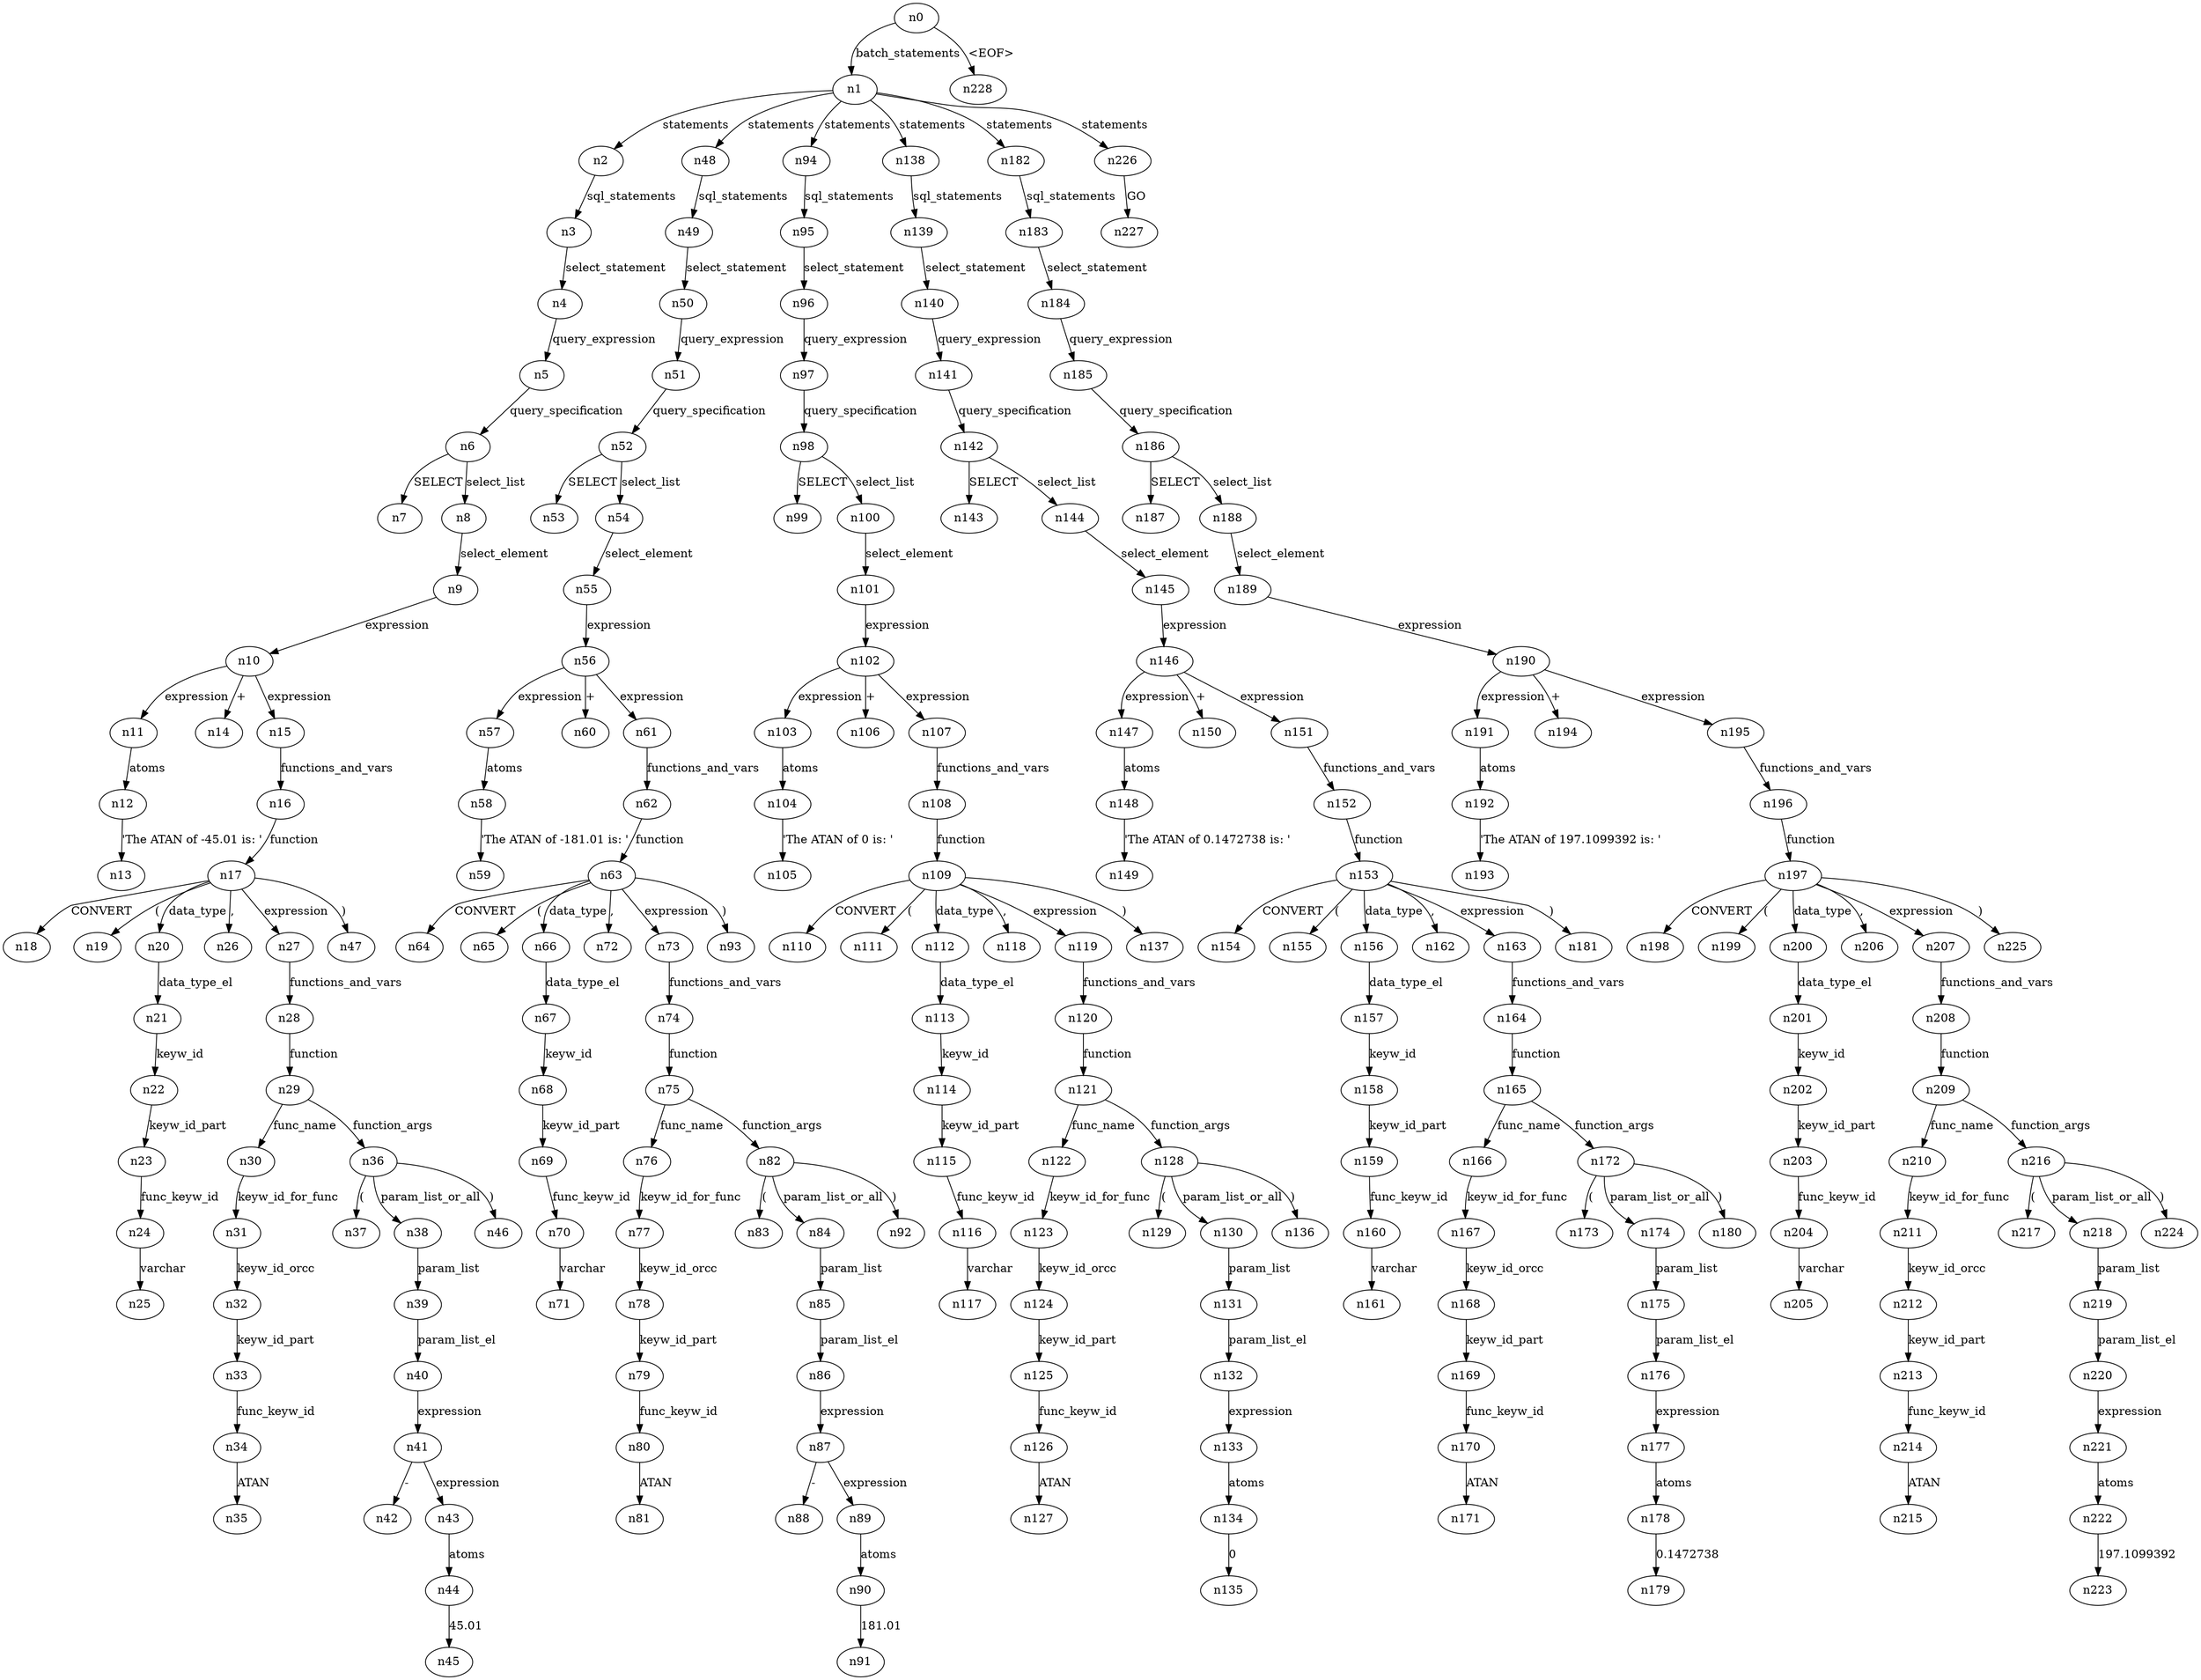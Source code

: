 digraph ParseTree {
  n0 -> n1 [label="batch_statements"];
  n1 -> n2 [label="statements"];
  n2 -> n3 [label="sql_statements"];
  n3 -> n4 [label="select_statement"];
  n4 -> n5 [label="query_expression"];
  n5 -> n6 [label="query_specification"];
  n6 -> n7 [label="SELECT"];
  n6 -> n8 [label="select_list"];
  n8 -> n9 [label="select_element"];
  n9 -> n10 [label="expression"];
  n10 -> n11 [label="expression"];
  n11 -> n12 [label="atoms"];
  n12 -> n13 [label="'The ATAN of -45.01 is: '"];
  n10 -> n14 [label="+"];
  n10 -> n15 [label="expression"];
  n15 -> n16 [label="functions_and_vars"];
  n16 -> n17 [label="function"];
  n17 -> n18 [label="CONVERT"];
  n17 -> n19 [label="("];
  n17 -> n20 [label="data_type"];
  n20 -> n21 [label="data_type_el"];
  n21 -> n22 [label="keyw_id"];
  n22 -> n23 [label="keyw_id_part"];
  n23 -> n24 [label="func_keyw_id"];
  n24 -> n25 [label="varchar"];
  n17 -> n26 [label=","];
  n17 -> n27 [label="expression"];
  n27 -> n28 [label="functions_and_vars"];
  n28 -> n29 [label="function"];
  n29 -> n30 [label="func_name"];
  n30 -> n31 [label="keyw_id_for_func"];
  n31 -> n32 [label="keyw_id_orcc"];
  n32 -> n33 [label="keyw_id_part"];
  n33 -> n34 [label="func_keyw_id"];
  n34 -> n35 [label="ATAN"];
  n29 -> n36 [label="function_args"];
  n36 -> n37 [label="("];
  n36 -> n38 [label="param_list_or_all"];
  n38 -> n39 [label="param_list"];
  n39 -> n40 [label="param_list_el"];
  n40 -> n41 [label="expression"];
  n41 -> n42 [label="-"];
  n41 -> n43 [label="expression"];
  n43 -> n44 [label="atoms"];
  n44 -> n45 [label="45.01"];
  n36 -> n46 [label=")"];
  n17 -> n47 [label=")"];
  n1 -> n48 [label="statements"];
  n48 -> n49 [label="sql_statements"];
  n49 -> n50 [label="select_statement"];
  n50 -> n51 [label="query_expression"];
  n51 -> n52 [label="query_specification"];
  n52 -> n53 [label="SELECT"];
  n52 -> n54 [label="select_list"];
  n54 -> n55 [label="select_element"];
  n55 -> n56 [label="expression"];
  n56 -> n57 [label="expression"];
  n57 -> n58 [label="atoms"];
  n58 -> n59 [label="'The ATAN of -181.01 is: '"];
  n56 -> n60 [label="+"];
  n56 -> n61 [label="expression"];
  n61 -> n62 [label="functions_and_vars"];
  n62 -> n63 [label="function"];
  n63 -> n64 [label="CONVERT"];
  n63 -> n65 [label="("];
  n63 -> n66 [label="data_type"];
  n66 -> n67 [label="data_type_el"];
  n67 -> n68 [label="keyw_id"];
  n68 -> n69 [label="keyw_id_part"];
  n69 -> n70 [label="func_keyw_id"];
  n70 -> n71 [label="varchar"];
  n63 -> n72 [label=","];
  n63 -> n73 [label="expression"];
  n73 -> n74 [label="functions_and_vars"];
  n74 -> n75 [label="function"];
  n75 -> n76 [label="func_name"];
  n76 -> n77 [label="keyw_id_for_func"];
  n77 -> n78 [label="keyw_id_orcc"];
  n78 -> n79 [label="keyw_id_part"];
  n79 -> n80 [label="func_keyw_id"];
  n80 -> n81 [label="ATAN"];
  n75 -> n82 [label="function_args"];
  n82 -> n83 [label="("];
  n82 -> n84 [label="param_list_or_all"];
  n84 -> n85 [label="param_list"];
  n85 -> n86 [label="param_list_el"];
  n86 -> n87 [label="expression"];
  n87 -> n88 [label="-"];
  n87 -> n89 [label="expression"];
  n89 -> n90 [label="atoms"];
  n90 -> n91 [label="181.01"];
  n82 -> n92 [label=")"];
  n63 -> n93 [label=")"];
  n1 -> n94 [label="statements"];
  n94 -> n95 [label="sql_statements"];
  n95 -> n96 [label="select_statement"];
  n96 -> n97 [label="query_expression"];
  n97 -> n98 [label="query_specification"];
  n98 -> n99 [label="SELECT"];
  n98 -> n100 [label="select_list"];
  n100 -> n101 [label="select_element"];
  n101 -> n102 [label="expression"];
  n102 -> n103 [label="expression"];
  n103 -> n104 [label="atoms"];
  n104 -> n105 [label="'The ATAN of 0 is: '"];
  n102 -> n106 [label="+"];
  n102 -> n107 [label="expression"];
  n107 -> n108 [label="functions_and_vars"];
  n108 -> n109 [label="function"];
  n109 -> n110 [label="CONVERT"];
  n109 -> n111 [label="("];
  n109 -> n112 [label="data_type"];
  n112 -> n113 [label="data_type_el"];
  n113 -> n114 [label="keyw_id"];
  n114 -> n115 [label="keyw_id_part"];
  n115 -> n116 [label="func_keyw_id"];
  n116 -> n117 [label="varchar"];
  n109 -> n118 [label=","];
  n109 -> n119 [label="expression"];
  n119 -> n120 [label="functions_and_vars"];
  n120 -> n121 [label="function"];
  n121 -> n122 [label="func_name"];
  n122 -> n123 [label="keyw_id_for_func"];
  n123 -> n124 [label="keyw_id_orcc"];
  n124 -> n125 [label="keyw_id_part"];
  n125 -> n126 [label="func_keyw_id"];
  n126 -> n127 [label="ATAN"];
  n121 -> n128 [label="function_args"];
  n128 -> n129 [label="("];
  n128 -> n130 [label="param_list_or_all"];
  n130 -> n131 [label="param_list"];
  n131 -> n132 [label="param_list_el"];
  n132 -> n133 [label="expression"];
  n133 -> n134 [label="atoms"];
  n134 -> n135 [label="0"];
  n128 -> n136 [label=")"];
  n109 -> n137 [label=")"];
  n1 -> n138 [label="statements"];
  n138 -> n139 [label="sql_statements"];
  n139 -> n140 [label="select_statement"];
  n140 -> n141 [label="query_expression"];
  n141 -> n142 [label="query_specification"];
  n142 -> n143 [label="SELECT"];
  n142 -> n144 [label="select_list"];
  n144 -> n145 [label="select_element"];
  n145 -> n146 [label="expression"];
  n146 -> n147 [label="expression"];
  n147 -> n148 [label="atoms"];
  n148 -> n149 [label="'The ATAN of 0.1472738 is: '"];
  n146 -> n150 [label="+"];
  n146 -> n151 [label="expression"];
  n151 -> n152 [label="functions_and_vars"];
  n152 -> n153 [label="function"];
  n153 -> n154 [label="CONVERT"];
  n153 -> n155 [label="("];
  n153 -> n156 [label="data_type"];
  n156 -> n157 [label="data_type_el"];
  n157 -> n158 [label="keyw_id"];
  n158 -> n159 [label="keyw_id_part"];
  n159 -> n160 [label="func_keyw_id"];
  n160 -> n161 [label="varchar"];
  n153 -> n162 [label=","];
  n153 -> n163 [label="expression"];
  n163 -> n164 [label="functions_and_vars"];
  n164 -> n165 [label="function"];
  n165 -> n166 [label="func_name"];
  n166 -> n167 [label="keyw_id_for_func"];
  n167 -> n168 [label="keyw_id_orcc"];
  n168 -> n169 [label="keyw_id_part"];
  n169 -> n170 [label="func_keyw_id"];
  n170 -> n171 [label="ATAN"];
  n165 -> n172 [label="function_args"];
  n172 -> n173 [label="("];
  n172 -> n174 [label="param_list_or_all"];
  n174 -> n175 [label="param_list"];
  n175 -> n176 [label="param_list_el"];
  n176 -> n177 [label="expression"];
  n177 -> n178 [label="atoms"];
  n178 -> n179 [label="0.1472738"];
  n172 -> n180 [label=")"];
  n153 -> n181 [label=")"];
  n1 -> n182 [label="statements"];
  n182 -> n183 [label="sql_statements"];
  n183 -> n184 [label="select_statement"];
  n184 -> n185 [label="query_expression"];
  n185 -> n186 [label="query_specification"];
  n186 -> n187 [label="SELECT"];
  n186 -> n188 [label="select_list"];
  n188 -> n189 [label="select_element"];
  n189 -> n190 [label="expression"];
  n190 -> n191 [label="expression"];
  n191 -> n192 [label="atoms"];
  n192 -> n193 [label="'The ATAN of 197.1099392 is: '"];
  n190 -> n194 [label="+"];
  n190 -> n195 [label="expression"];
  n195 -> n196 [label="functions_and_vars"];
  n196 -> n197 [label="function"];
  n197 -> n198 [label="CONVERT"];
  n197 -> n199 [label="("];
  n197 -> n200 [label="data_type"];
  n200 -> n201 [label="data_type_el"];
  n201 -> n202 [label="keyw_id"];
  n202 -> n203 [label="keyw_id_part"];
  n203 -> n204 [label="func_keyw_id"];
  n204 -> n205 [label="varchar"];
  n197 -> n206 [label=","];
  n197 -> n207 [label="expression"];
  n207 -> n208 [label="functions_and_vars"];
  n208 -> n209 [label="function"];
  n209 -> n210 [label="func_name"];
  n210 -> n211 [label="keyw_id_for_func"];
  n211 -> n212 [label="keyw_id_orcc"];
  n212 -> n213 [label="keyw_id_part"];
  n213 -> n214 [label="func_keyw_id"];
  n214 -> n215 [label="ATAN"];
  n209 -> n216 [label="function_args"];
  n216 -> n217 [label="("];
  n216 -> n218 [label="param_list_or_all"];
  n218 -> n219 [label="param_list"];
  n219 -> n220 [label="param_list_el"];
  n220 -> n221 [label="expression"];
  n221 -> n222 [label="atoms"];
  n222 -> n223 [label="197.1099392"];
  n216 -> n224 [label=")"];
  n197 -> n225 [label=")"];
  n1 -> n226 [label="statements"];
  n226 -> n227 [label="GO"];
  n0 -> n228 [label="<EOF>"];
}